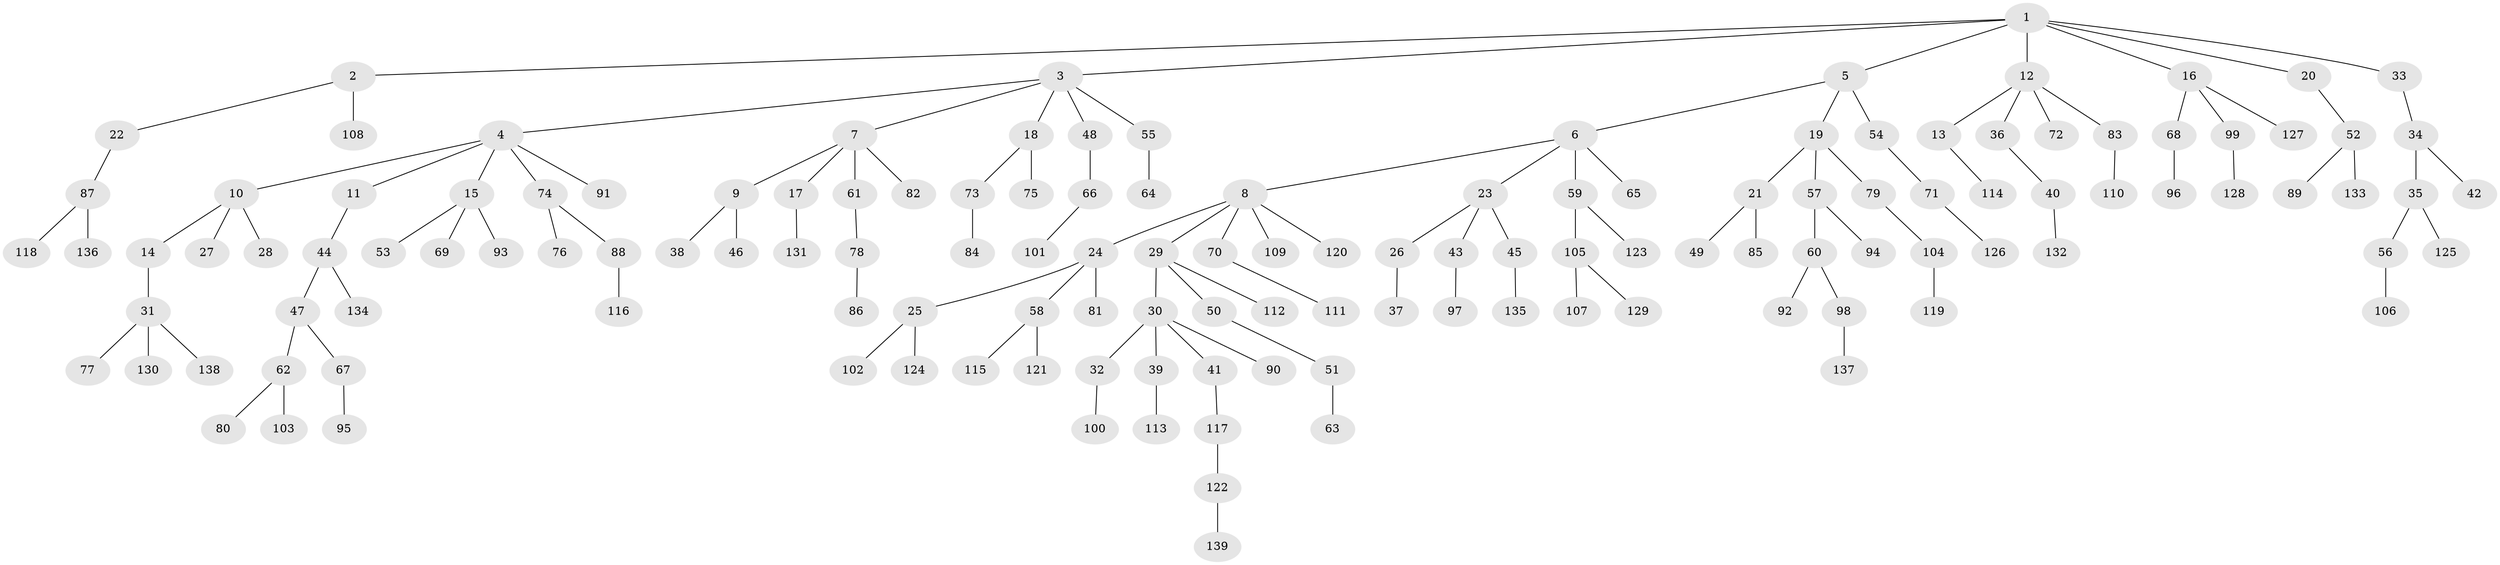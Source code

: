 // Generated by graph-tools (version 1.1) at 2025/15/03/09/25 04:15:29]
// undirected, 139 vertices, 138 edges
graph export_dot {
graph [start="1"]
  node [color=gray90,style=filled];
  1;
  2;
  3;
  4;
  5;
  6;
  7;
  8;
  9;
  10;
  11;
  12;
  13;
  14;
  15;
  16;
  17;
  18;
  19;
  20;
  21;
  22;
  23;
  24;
  25;
  26;
  27;
  28;
  29;
  30;
  31;
  32;
  33;
  34;
  35;
  36;
  37;
  38;
  39;
  40;
  41;
  42;
  43;
  44;
  45;
  46;
  47;
  48;
  49;
  50;
  51;
  52;
  53;
  54;
  55;
  56;
  57;
  58;
  59;
  60;
  61;
  62;
  63;
  64;
  65;
  66;
  67;
  68;
  69;
  70;
  71;
  72;
  73;
  74;
  75;
  76;
  77;
  78;
  79;
  80;
  81;
  82;
  83;
  84;
  85;
  86;
  87;
  88;
  89;
  90;
  91;
  92;
  93;
  94;
  95;
  96;
  97;
  98;
  99;
  100;
  101;
  102;
  103;
  104;
  105;
  106;
  107;
  108;
  109;
  110;
  111;
  112;
  113;
  114;
  115;
  116;
  117;
  118;
  119;
  120;
  121;
  122;
  123;
  124;
  125;
  126;
  127;
  128;
  129;
  130;
  131;
  132;
  133;
  134;
  135;
  136;
  137;
  138;
  139;
  1 -- 2;
  1 -- 3;
  1 -- 5;
  1 -- 12;
  1 -- 16;
  1 -- 20;
  1 -- 33;
  2 -- 22;
  2 -- 108;
  3 -- 4;
  3 -- 7;
  3 -- 18;
  3 -- 48;
  3 -- 55;
  4 -- 10;
  4 -- 11;
  4 -- 15;
  4 -- 74;
  4 -- 91;
  5 -- 6;
  5 -- 19;
  5 -- 54;
  6 -- 8;
  6 -- 23;
  6 -- 59;
  6 -- 65;
  7 -- 9;
  7 -- 17;
  7 -- 61;
  7 -- 82;
  8 -- 24;
  8 -- 29;
  8 -- 70;
  8 -- 109;
  8 -- 120;
  9 -- 38;
  9 -- 46;
  10 -- 14;
  10 -- 27;
  10 -- 28;
  11 -- 44;
  12 -- 13;
  12 -- 36;
  12 -- 72;
  12 -- 83;
  13 -- 114;
  14 -- 31;
  15 -- 53;
  15 -- 69;
  15 -- 93;
  16 -- 68;
  16 -- 99;
  16 -- 127;
  17 -- 131;
  18 -- 73;
  18 -- 75;
  19 -- 21;
  19 -- 57;
  19 -- 79;
  20 -- 52;
  21 -- 49;
  21 -- 85;
  22 -- 87;
  23 -- 26;
  23 -- 43;
  23 -- 45;
  24 -- 25;
  24 -- 58;
  24 -- 81;
  25 -- 102;
  25 -- 124;
  26 -- 37;
  29 -- 30;
  29 -- 50;
  29 -- 112;
  30 -- 32;
  30 -- 39;
  30 -- 41;
  30 -- 90;
  31 -- 77;
  31 -- 130;
  31 -- 138;
  32 -- 100;
  33 -- 34;
  34 -- 35;
  34 -- 42;
  35 -- 56;
  35 -- 125;
  36 -- 40;
  39 -- 113;
  40 -- 132;
  41 -- 117;
  43 -- 97;
  44 -- 47;
  44 -- 134;
  45 -- 135;
  47 -- 62;
  47 -- 67;
  48 -- 66;
  50 -- 51;
  51 -- 63;
  52 -- 89;
  52 -- 133;
  54 -- 71;
  55 -- 64;
  56 -- 106;
  57 -- 60;
  57 -- 94;
  58 -- 115;
  58 -- 121;
  59 -- 105;
  59 -- 123;
  60 -- 92;
  60 -- 98;
  61 -- 78;
  62 -- 80;
  62 -- 103;
  66 -- 101;
  67 -- 95;
  68 -- 96;
  70 -- 111;
  71 -- 126;
  73 -- 84;
  74 -- 76;
  74 -- 88;
  78 -- 86;
  79 -- 104;
  83 -- 110;
  87 -- 118;
  87 -- 136;
  88 -- 116;
  98 -- 137;
  99 -- 128;
  104 -- 119;
  105 -- 107;
  105 -- 129;
  117 -- 122;
  122 -- 139;
}
